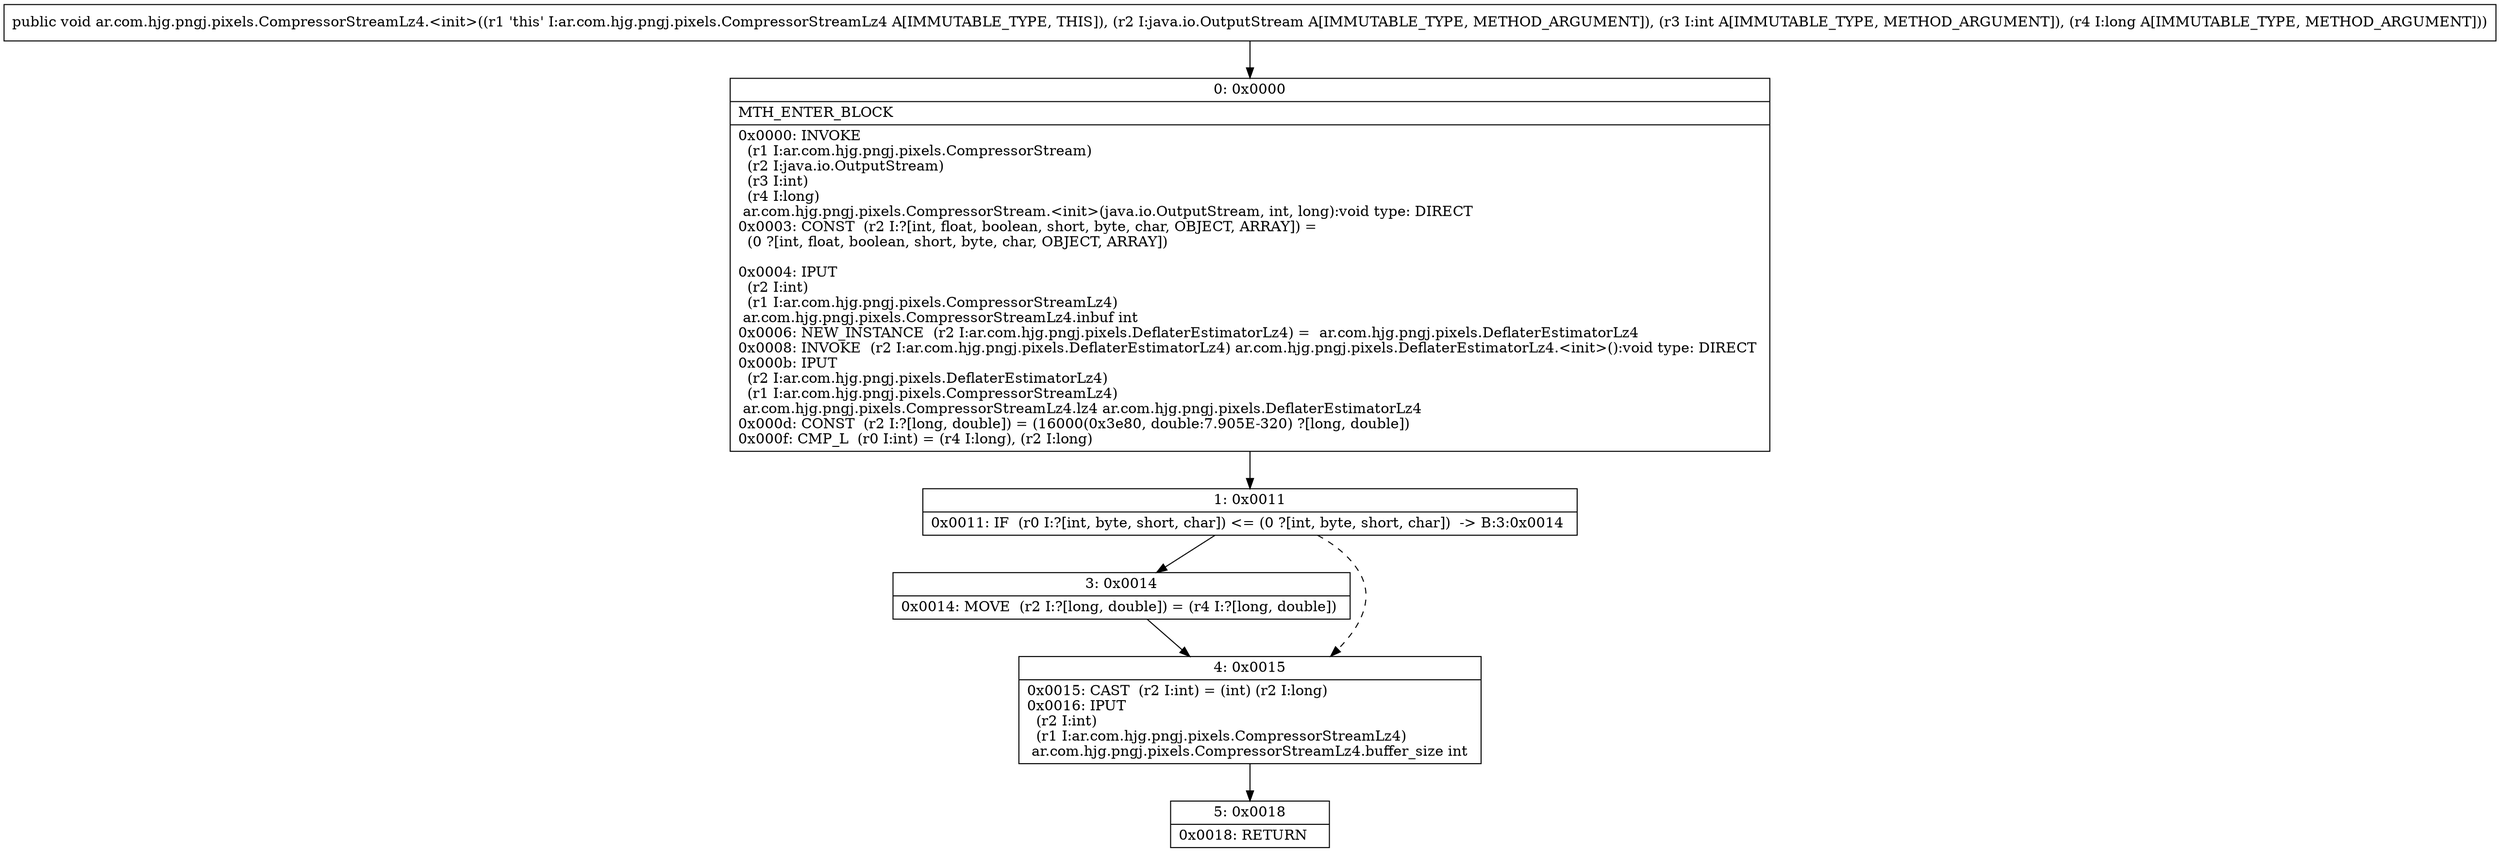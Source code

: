 digraph "CFG forar.com.hjg.pngj.pixels.CompressorStreamLz4.\<init\>(Ljava\/io\/OutputStream;IJ)V" {
Node_0 [shape=record,label="{0\:\ 0x0000|MTH_ENTER_BLOCK\l|0x0000: INVOKE  \l  (r1 I:ar.com.hjg.pngj.pixels.CompressorStream)\l  (r2 I:java.io.OutputStream)\l  (r3 I:int)\l  (r4 I:long)\l ar.com.hjg.pngj.pixels.CompressorStream.\<init\>(java.io.OutputStream, int, long):void type: DIRECT \l0x0003: CONST  (r2 I:?[int, float, boolean, short, byte, char, OBJECT, ARRAY]) = \l  (0 ?[int, float, boolean, short, byte, char, OBJECT, ARRAY])\l \l0x0004: IPUT  \l  (r2 I:int)\l  (r1 I:ar.com.hjg.pngj.pixels.CompressorStreamLz4)\l ar.com.hjg.pngj.pixels.CompressorStreamLz4.inbuf int \l0x0006: NEW_INSTANCE  (r2 I:ar.com.hjg.pngj.pixels.DeflaterEstimatorLz4) =  ar.com.hjg.pngj.pixels.DeflaterEstimatorLz4 \l0x0008: INVOKE  (r2 I:ar.com.hjg.pngj.pixels.DeflaterEstimatorLz4) ar.com.hjg.pngj.pixels.DeflaterEstimatorLz4.\<init\>():void type: DIRECT \l0x000b: IPUT  \l  (r2 I:ar.com.hjg.pngj.pixels.DeflaterEstimatorLz4)\l  (r1 I:ar.com.hjg.pngj.pixels.CompressorStreamLz4)\l ar.com.hjg.pngj.pixels.CompressorStreamLz4.lz4 ar.com.hjg.pngj.pixels.DeflaterEstimatorLz4 \l0x000d: CONST  (r2 I:?[long, double]) = (16000(0x3e80, double:7.905E\-320) ?[long, double]) \l0x000f: CMP_L  (r0 I:int) = (r4 I:long), (r2 I:long) \l}"];
Node_1 [shape=record,label="{1\:\ 0x0011|0x0011: IF  (r0 I:?[int, byte, short, char]) \<= (0 ?[int, byte, short, char])  \-\> B:3:0x0014 \l}"];
Node_3 [shape=record,label="{3\:\ 0x0014|0x0014: MOVE  (r2 I:?[long, double]) = (r4 I:?[long, double]) \l}"];
Node_4 [shape=record,label="{4\:\ 0x0015|0x0015: CAST  (r2 I:int) = (int) (r2 I:long) \l0x0016: IPUT  \l  (r2 I:int)\l  (r1 I:ar.com.hjg.pngj.pixels.CompressorStreamLz4)\l ar.com.hjg.pngj.pixels.CompressorStreamLz4.buffer_size int \l}"];
Node_5 [shape=record,label="{5\:\ 0x0018|0x0018: RETURN   \l}"];
MethodNode[shape=record,label="{public void ar.com.hjg.pngj.pixels.CompressorStreamLz4.\<init\>((r1 'this' I:ar.com.hjg.pngj.pixels.CompressorStreamLz4 A[IMMUTABLE_TYPE, THIS]), (r2 I:java.io.OutputStream A[IMMUTABLE_TYPE, METHOD_ARGUMENT]), (r3 I:int A[IMMUTABLE_TYPE, METHOD_ARGUMENT]), (r4 I:long A[IMMUTABLE_TYPE, METHOD_ARGUMENT])) }"];
MethodNode -> Node_0;
Node_0 -> Node_1;
Node_1 -> Node_3;
Node_1 -> Node_4[style=dashed];
Node_3 -> Node_4;
Node_4 -> Node_5;
}

